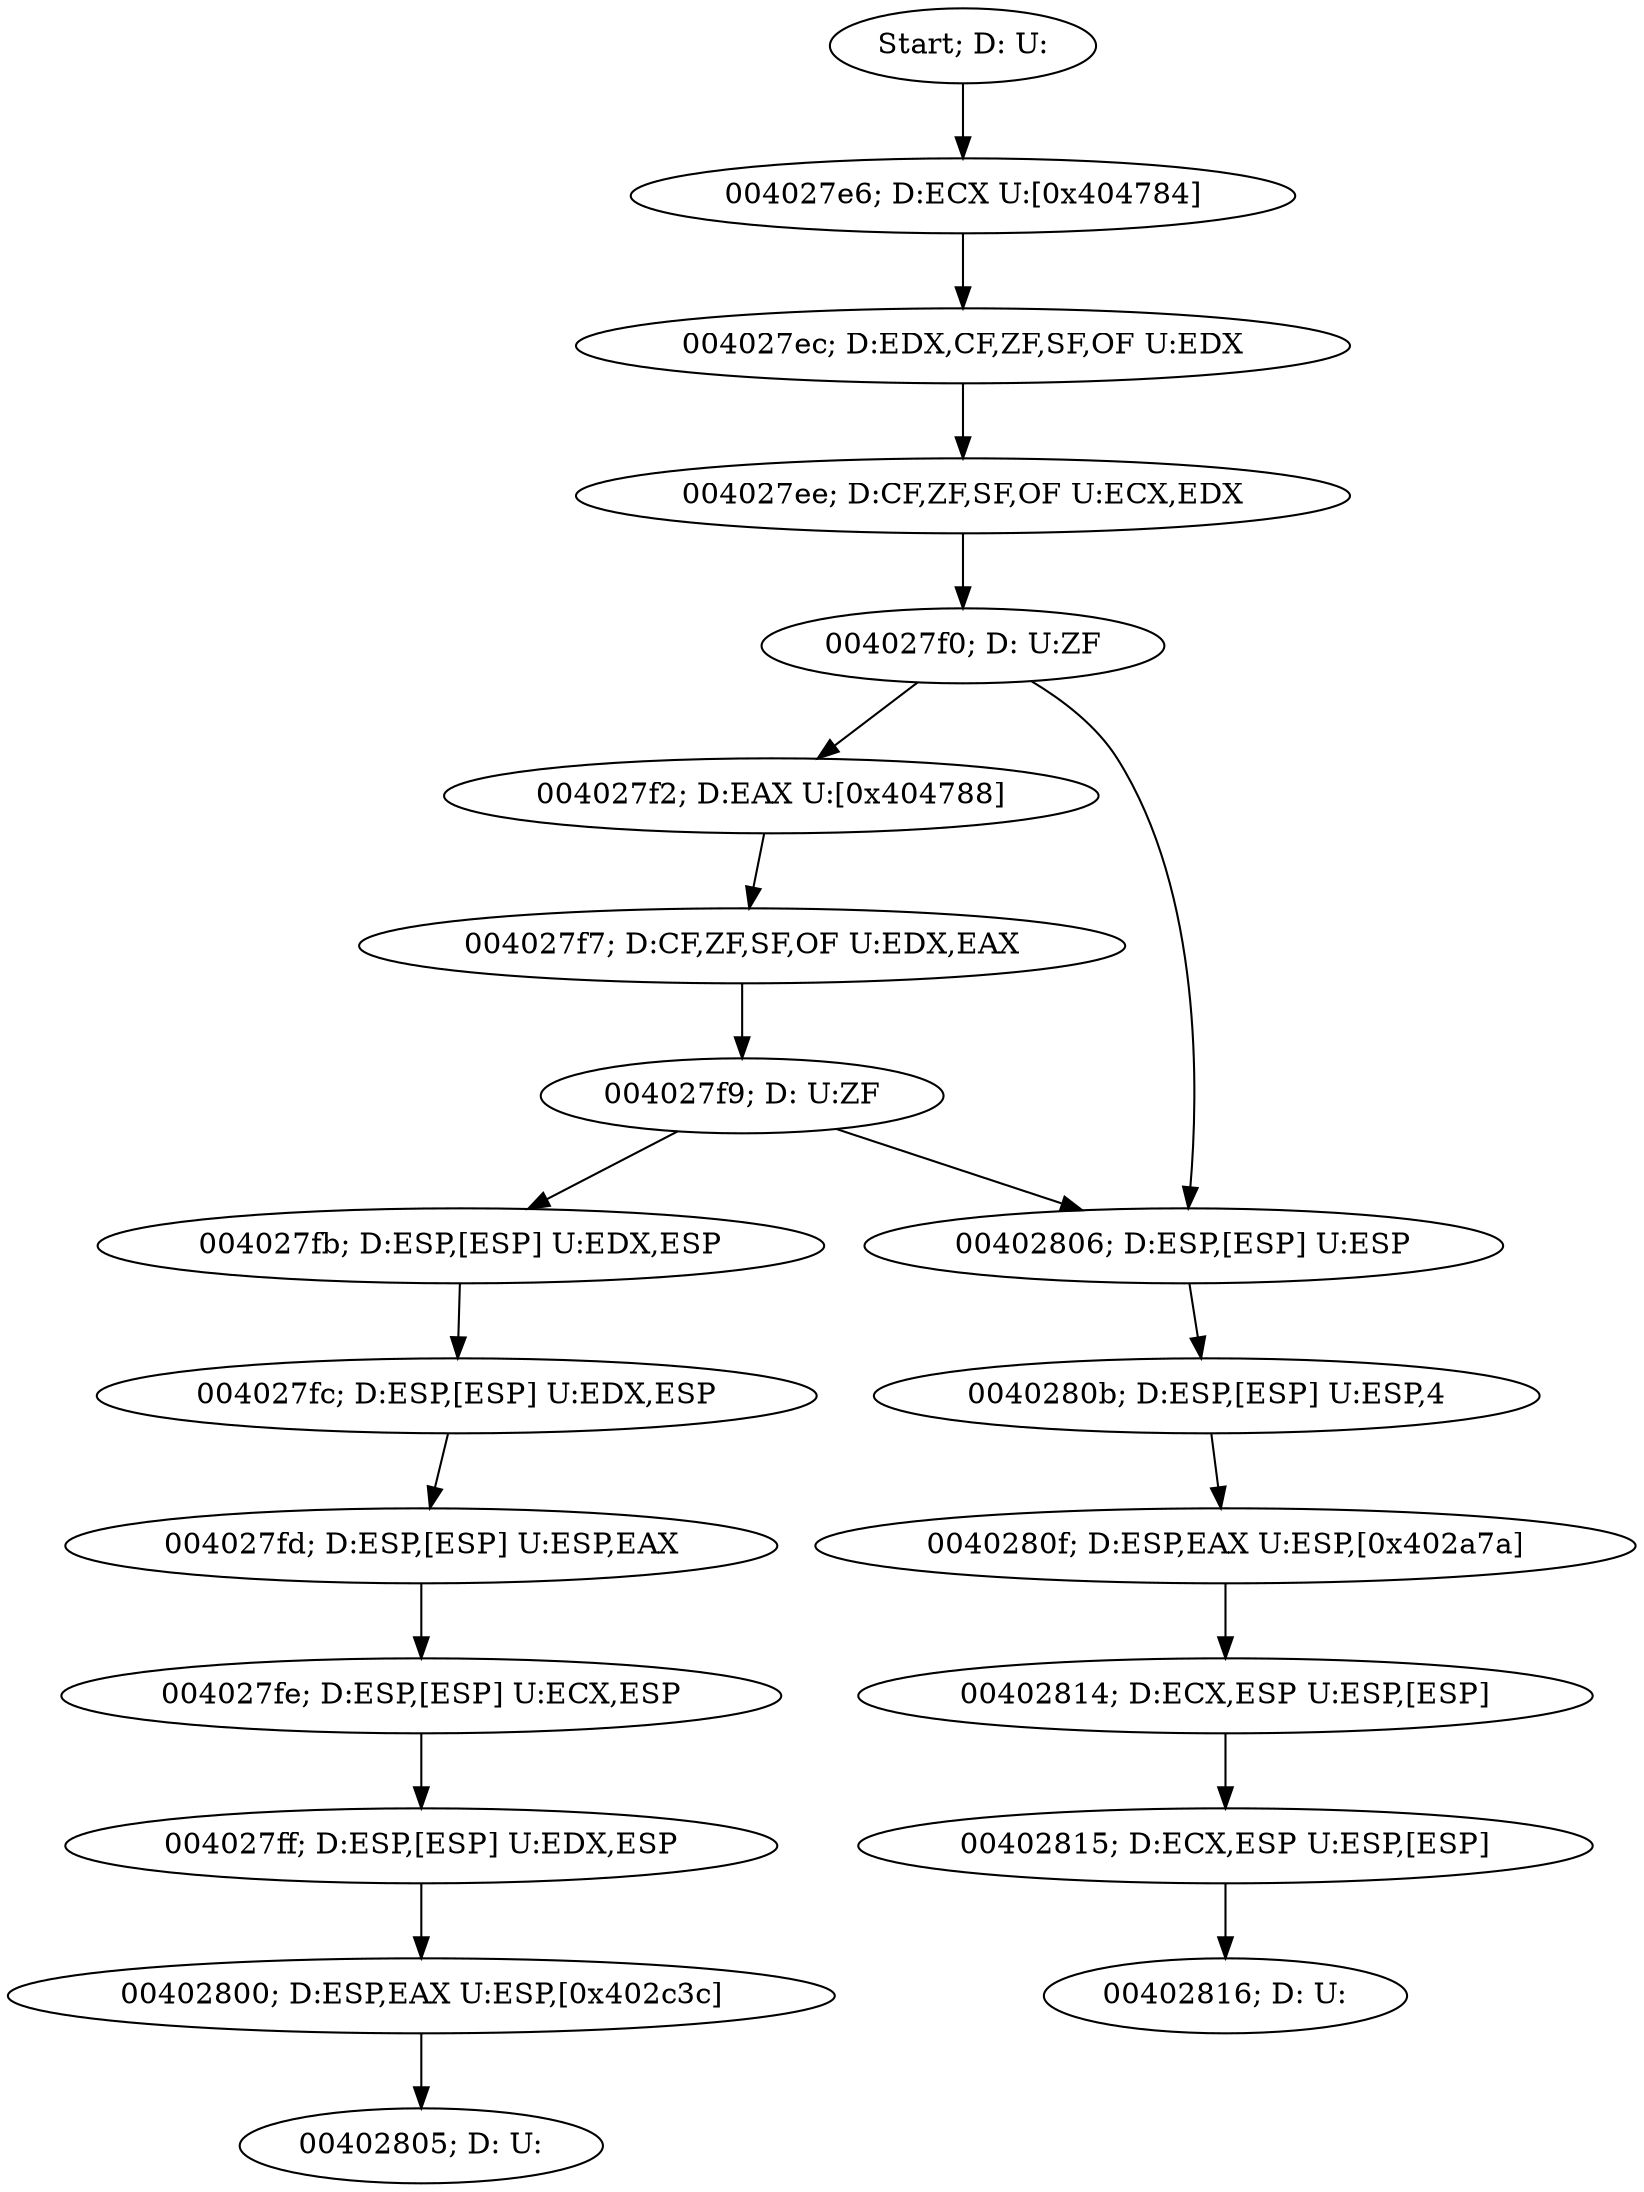 digraph {
	n0 [label="Start; D: U:"]
	n1 [label="004027e6; D:ECX U:[0x404784]"]
	n2 [label="004027ec; D:EDX,CF,ZF,SF,OF U:EDX"]
	n3 [label="004027ee; D:CF,ZF,SF,OF U:ECX,EDX"]
	n4 [label="004027f0; D: U:ZF"]
	n5 [label="004027f2; D:EAX U:[0x404788]"]
	n6 [label="004027f7; D:CF,ZF,SF,OF U:EDX,EAX"]
	n7 [label="004027f9; D: U:ZF"]
	n8 [label="004027fb; D:ESP,[ESP] U:EDX,ESP"]
	n9 [label="004027fc; D:ESP,[ESP] U:EDX,ESP"]
	n10 [label="004027fd; D:ESP,[ESP] U:ESP,EAX"]
	n11 [label="004027fe; D:ESP,[ESP] U:ECX,ESP"]
	n12 [label="004027ff; D:ESP,[ESP] U:EDX,ESP"]
	n13 [label="00402800; D:ESP,EAX U:ESP,[0x402c3c]"]
	n14 [label="00402805; D: U:"]
	n15 [label="00402806; D:ESP,[ESP] U:ESP"]
	n16 [label="0040280b; D:ESP,[ESP] U:ESP,4"]
	n17 [label="0040280f; D:ESP,EAX U:ESP,[0x402a7a]"]
	n18 [label="00402814; D:ECX,ESP U:ESP,[ESP]"]
	n19 [label="00402815; D:ECX,ESP U:ESP,[ESP]"]
	n20 [label="00402816; D: U:"]

	n0 -> n1
	n1 -> n2
	n2 -> n3
	n3 -> n4
	n4 -> n5
	n4 -> n15
	n5 -> n6
	n6 -> n7
	n7 -> n8
	n7 -> n15
	n8 -> n9
	n9 -> n10
	n10 -> n11
	n11 -> n12
	n12 -> n13
	n13 -> n14
	n15 -> n16
	n16 -> n17
	n17 -> n18
	n18 -> n19
	n19 -> n20

}